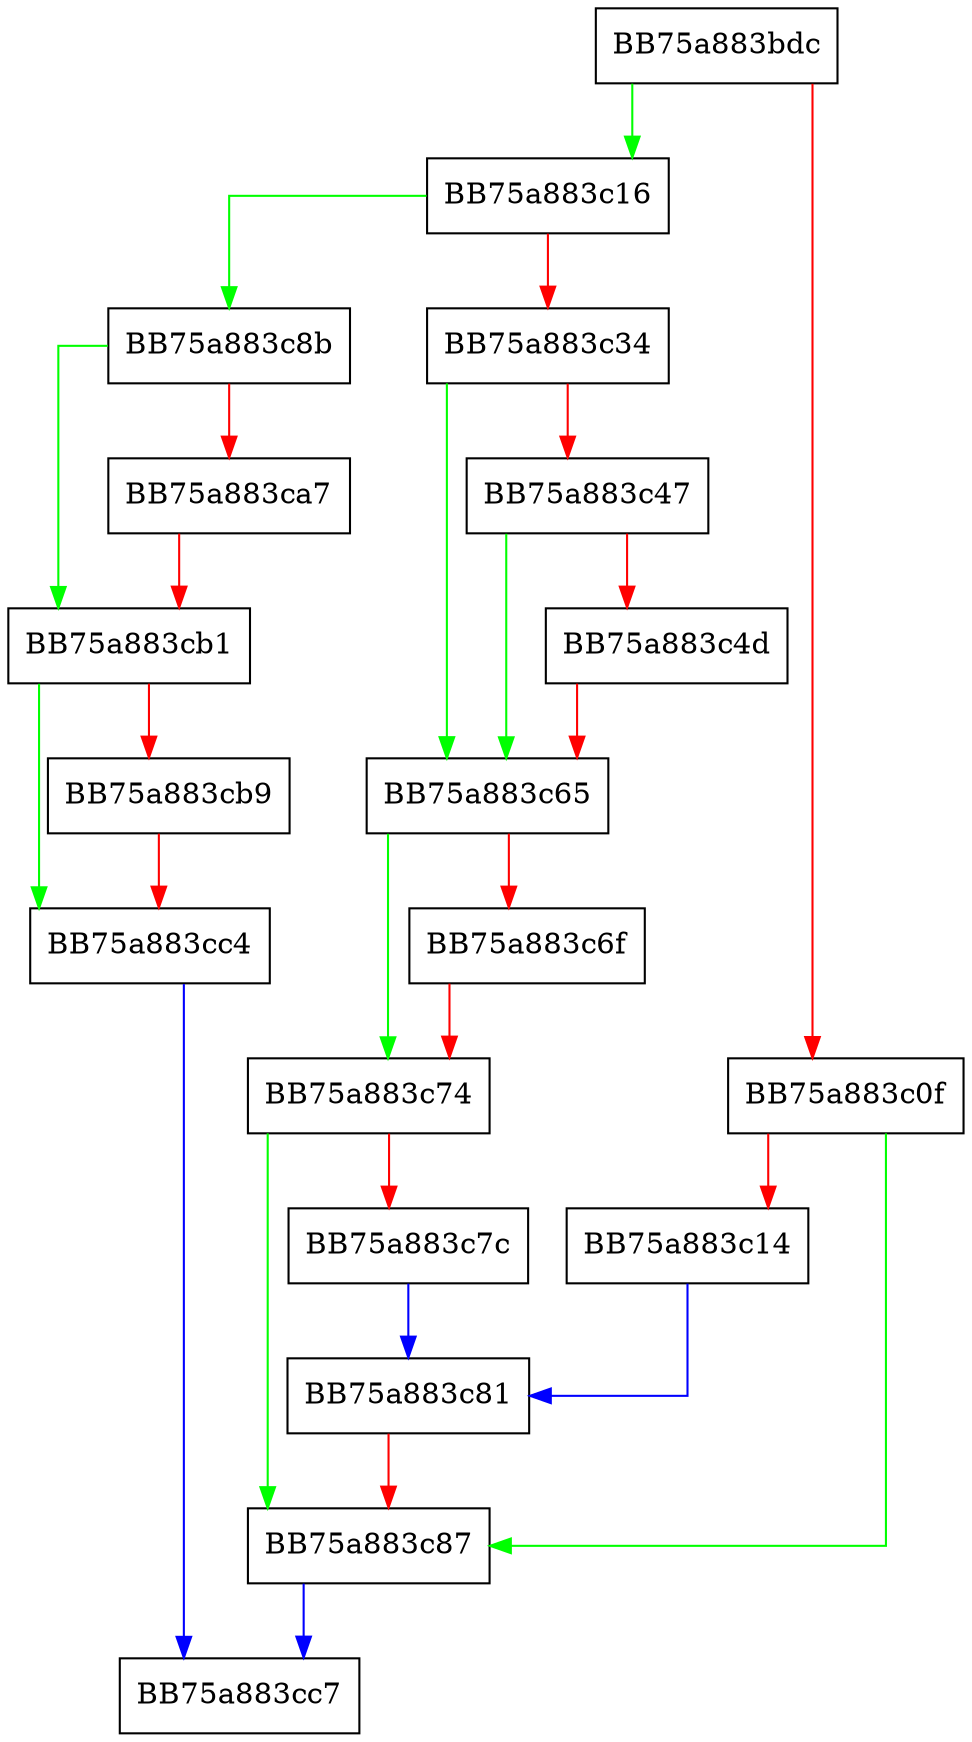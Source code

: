 digraph IsMsSenseOnboarded {
  node [shape="box"];
  graph [splines=ortho];
  BB75a883bdc -> BB75a883c16 [color="green"];
  BB75a883bdc -> BB75a883c0f [color="red"];
  BB75a883c0f -> BB75a883c87 [color="green"];
  BB75a883c0f -> BB75a883c14 [color="red"];
  BB75a883c14 -> BB75a883c81 [color="blue"];
  BB75a883c16 -> BB75a883c8b [color="green"];
  BB75a883c16 -> BB75a883c34 [color="red"];
  BB75a883c34 -> BB75a883c65 [color="green"];
  BB75a883c34 -> BB75a883c47 [color="red"];
  BB75a883c47 -> BB75a883c65 [color="green"];
  BB75a883c47 -> BB75a883c4d [color="red"];
  BB75a883c4d -> BB75a883c65 [color="red"];
  BB75a883c65 -> BB75a883c74 [color="green"];
  BB75a883c65 -> BB75a883c6f [color="red"];
  BB75a883c6f -> BB75a883c74 [color="red"];
  BB75a883c74 -> BB75a883c87 [color="green"];
  BB75a883c74 -> BB75a883c7c [color="red"];
  BB75a883c7c -> BB75a883c81 [color="blue"];
  BB75a883c81 -> BB75a883c87 [color="red"];
  BB75a883c87 -> BB75a883cc7 [color="blue"];
  BB75a883c8b -> BB75a883cb1 [color="green"];
  BB75a883c8b -> BB75a883ca7 [color="red"];
  BB75a883ca7 -> BB75a883cb1 [color="red"];
  BB75a883cb1 -> BB75a883cc4 [color="green"];
  BB75a883cb1 -> BB75a883cb9 [color="red"];
  BB75a883cb9 -> BB75a883cc4 [color="red"];
  BB75a883cc4 -> BB75a883cc7 [color="blue"];
}